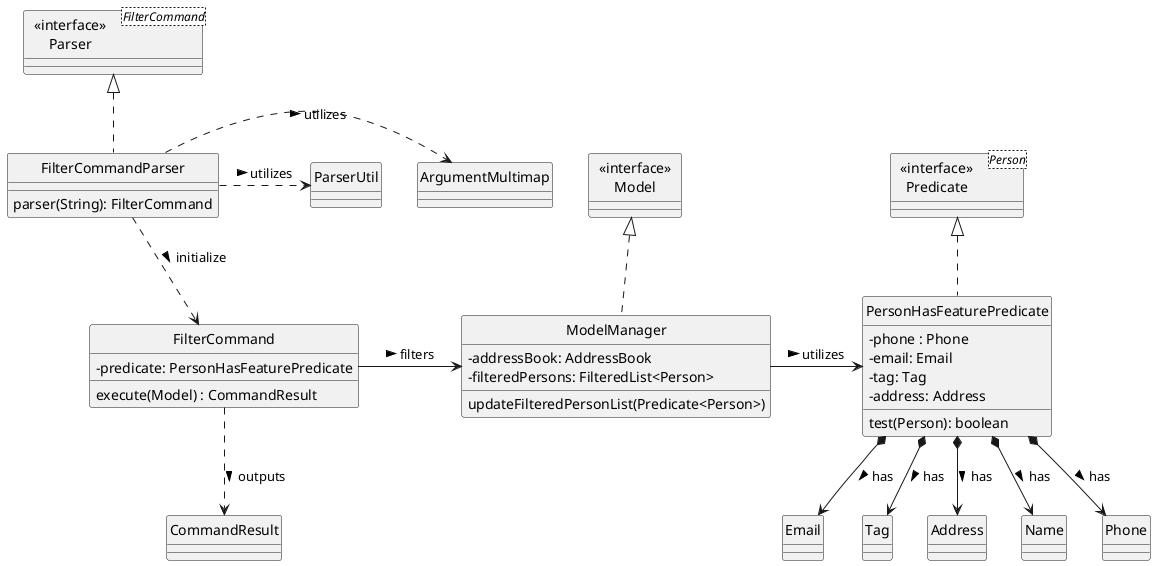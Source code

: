 @startuml
hide circle
skinparam classAttributeIconSize 0

Class "  <<interface>>  \nParser" as Parser<FilterCommand>
Class FilterCommandParser {
    parser(String): FilterCommand
}

Class FilterCommand {
  -predicate: PersonHasFeaturePredicate
  execute(Model) : CommandResult
}
Class CommandResult

Class ArgumentMultimap
Class ParserUtil

Class "  <<interface>>  \nPredicate" as Predicate<Person>

Class PersonHasFeaturePredicate {
  -phone : Phone
  -email: Email
  -tag: Tag
  -address: Address
  test(Person): boolean
}

Class "  <<interface>>  \nModel" as Model

Class ModelManager {
  -addressBook: AddressBook
  -filteredPersons: FilteredList<Person>
  updateFilteredPersonList(Predicate<Person>)
}

Class Phone
Class Email
Class Tag
Class Address

FilterCommandParser .up.|> Parser

FilterCommandParser .down.> FilterCommand: initialize >
FilterCommandParser .right.> ArgumentMultimap: utilizes >
FilterCommandParser .right.> ParserUtil: utilizes >

FilterCommand .down.> CommandResult: outputs >
FilterCommand -right-> ModelManager: filters >

ModelManager .up.|> Model
ModelManager -right-> PersonHasFeaturePredicate: utilizes >


PersonHasFeaturePredicate .up.|> Predicate
PersonHasFeaturePredicate *-down-> Name: has >
PersonHasFeaturePredicate *-down-> Phone: has >
PersonHasFeaturePredicate *-down-> Email: has >
PersonHasFeaturePredicate *-down-> Tag: has >
PersonHasFeaturePredicate *-down-> Address: has >
@enduml
